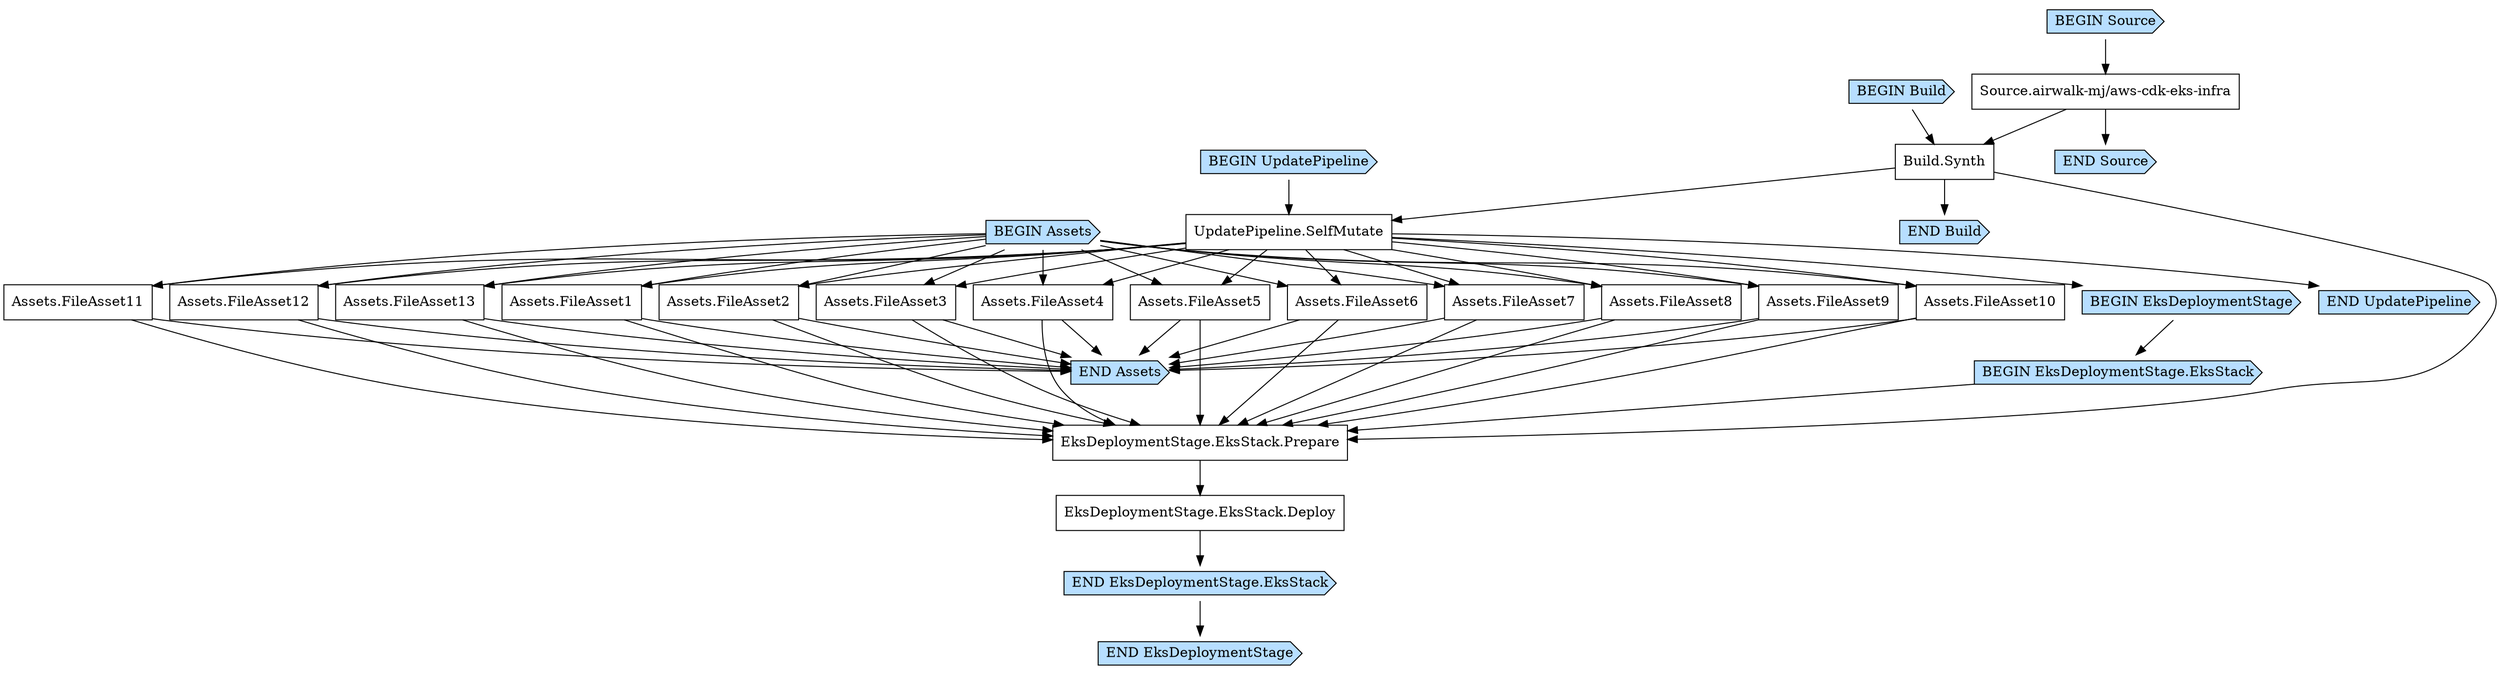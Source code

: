 digraph G {
  # Arrows represent an "unlocks" relationship (opposite of dependency). So chosen
  # because the layout looks more natural that way.
  # To represent subgraph dependencies, subgraphs are represented by BEGIN/END nodes.
  # To render: `dot -Tsvg DeploymentStackEksDeploymentPipelineBC52F07F.dot > graph.svg`, open in a browser.
  node [shape="box"];
"BEGIN Build" [shape="cds", style="filled", fillcolor="#b7deff"];
"END Build" [shape="cds", style="filled", fillcolor="#b7deff"];
"Build.Synth";
"Source.airwalk-mj/aws-cdk-eks-infra" -> "Build.Synth";
"BEGIN Build" -> "Build.Synth";
"Build.Synth" -> "END Build";
"BEGIN UpdatePipeline" [shape="cds", style="filled", fillcolor="#b7deff"];
"END UpdatePipeline" [shape="cds", style="filled", fillcolor="#b7deff"];
"UpdatePipeline.SelfMutate";
"Build.Synth" -> "UpdatePipeline.SelfMutate";
"BEGIN UpdatePipeline" -> "UpdatePipeline.SelfMutate";
"UpdatePipeline.SelfMutate" -> "END UpdatePipeline";
"BEGIN Assets" [shape="cds", style="filled", fillcolor="#b7deff"];
"END Assets" [shape="cds", style="filled", fillcolor="#b7deff"];
"Assets.FileAsset1";
"UpdatePipeline.SelfMutate" -> "Assets.FileAsset1";
"Assets.FileAsset2";
"UpdatePipeline.SelfMutate" -> "Assets.FileAsset2";
"Assets.FileAsset3";
"UpdatePipeline.SelfMutate" -> "Assets.FileAsset3";
"Assets.FileAsset4";
"UpdatePipeline.SelfMutate" -> "Assets.FileAsset4";
"Assets.FileAsset5";
"UpdatePipeline.SelfMutate" -> "Assets.FileAsset5";
"Assets.FileAsset6";
"UpdatePipeline.SelfMutate" -> "Assets.FileAsset6";
"Assets.FileAsset7";
"UpdatePipeline.SelfMutate" -> "Assets.FileAsset7";
"Assets.FileAsset8";
"UpdatePipeline.SelfMutate" -> "Assets.FileAsset8";
"Assets.FileAsset9";
"UpdatePipeline.SelfMutate" -> "Assets.FileAsset9";
"Assets.FileAsset10";
"UpdatePipeline.SelfMutate" -> "Assets.FileAsset10";
"Assets.FileAsset11";
"UpdatePipeline.SelfMutate" -> "Assets.FileAsset11";
"Assets.FileAsset12";
"UpdatePipeline.SelfMutate" -> "Assets.FileAsset12";
"Assets.FileAsset13";
"UpdatePipeline.SelfMutate" -> "Assets.FileAsset13";
"BEGIN Assets" -> "Assets.FileAsset1";
"BEGIN Assets" -> "Assets.FileAsset10";
"BEGIN Assets" -> "Assets.FileAsset11";
"BEGIN Assets" -> "Assets.FileAsset12";
"BEGIN Assets" -> "Assets.FileAsset13";
"BEGIN Assets" -> "Assets.FileAsset2";
"BEGIN Assets" -> "Assets.FileAsset3";
"BEGIN Assets" -> "Assets.FileAsset4";
"BEGIN Assets" -> "Assets.FileAsset5";
"BEGIN Assets" -> "Assets.FileAsset6";
"BEGIN Assets" -> "Assets.FileAsset7";
"BEGIN Assets" -> "Assets.FileAsset8";
"BEGIN Assets" -> "Assets.FileAsset9";
"Assets.FileAsset1" -> "END Assets";
"Assets.FileAsset10" -> "END Assets";
"Assets.FileAsset11" -> "END Assets";
"Assets.FileAsset12" -> "END Assets";
"Assets.FileAsset13" -> "END Assets";
"Assets.FileAsset2" -> "END Assets";
"Assets.FileAsset3" -> "END Assets";
"Assets.FileAsset4" -> "END Assets";
"Assets.FileAsset5" -> "END Assets";
"Assets.FileAsset6" -> "END Assets";
"Assets.FileAsset7" -> "END Assets";
"Assets.FileAsset8" -> "END Assets";
"Assets.FileAsset9" -> "END Assets";
"BEGIN EksDeploymentStage" [shape="cds", style="filled", fillcolor="#b7deff"];
"END EksDeploymentStage" [shape="cds", style="filled", fillcolor="#b7deff"];
"UpdatePipeline.SelfMutate" -> "BEGIN EksDeploymentStage";
"BEGIN EksDeploymentStage.EksStack" [shape="cds", style="filled", fillcolor="#b7deff"];
"END EksDeploymentStage.EksStack" [shape="cds", style="filled", fillcolor="#b7deff"];
"EksDeploymentStage.EksStack.Deploy";
"EksDeploymentStage.EksStack.Prepare" -> "EksDeploymentStage.EksStack.Deploy";
"EksDeploymentStage.EksStack.Prepare";
"Build.Synth" -> "EksDeploymentStage.EksStack.Prepare";
"Assets.FileAsset1" -> "EksDeploymentStage.EksStack.Prepare";
"Assets.FileAsset2" -> "EksDeploymentStage.EksStack.Prepare";
"Assets.FileAsset3" -> "EksDeploymentStage.EksStack.Prepare";
"Assets.FileAsset4" -> "EksDeploymentStage.EksStack.Prepare";
"Assets.FileAsset5" -> "EksDeploymentStage.EksStack.Prepare";
"Assets.FileAsset6" -> "EksDeploymentStage.EksStack.Prepare";
"Assets.FileAsset7" -> "EksDeploymentStage.EksStack.Prepare";
"Assets.FileAsset8" -> "EksDeploymentStage.EksStack.Prepare";
"Assets.FileAsset9" -> "EksDeploymentStage.EksStack.Prepare";
"Assets.FileAsset10" -> "EksDeploymentStage.EksStack.Prepare";
"Assets.FileAsset11" -> "EksDeploymentStage.EksStack.Prepare";
"Assets.FileAsset12" -> "EksDeploymentStage.EksStack.Prepare";
"Assets.FileAsset13" -> "EksDeploymentStage.EksStack.Prepare";
"BEGIN EksDeploymentStage.EksStack" -> "EksDeploymentStage.EksStack.Prepare";
"EksDeploymentStage.EksStack.Deploy" -> "END EksDeploymentStage.EksStack";
"BEGIN EksDeploymentStage" -> "BEGIN EksDeploymentStage.EksStack";
"END EksDeploymentStage.EksStack" -> "END EksDeploymentStage";
"BEGIN Source" [shape="cds", style="filled", fillcolor="#b7deff"];
"END Source" [shape="cds", style="filled", fillcolor="#b7deff"];
"Source.airwalk-mj/aws-cdk-eks-infra";
"BEGIN Source" -> "Source.airwalk-mj/aws-cdk-eks-infra";
"Source.airwalk-mj/aws-cdk-eks-infra" -> "END Source";
}